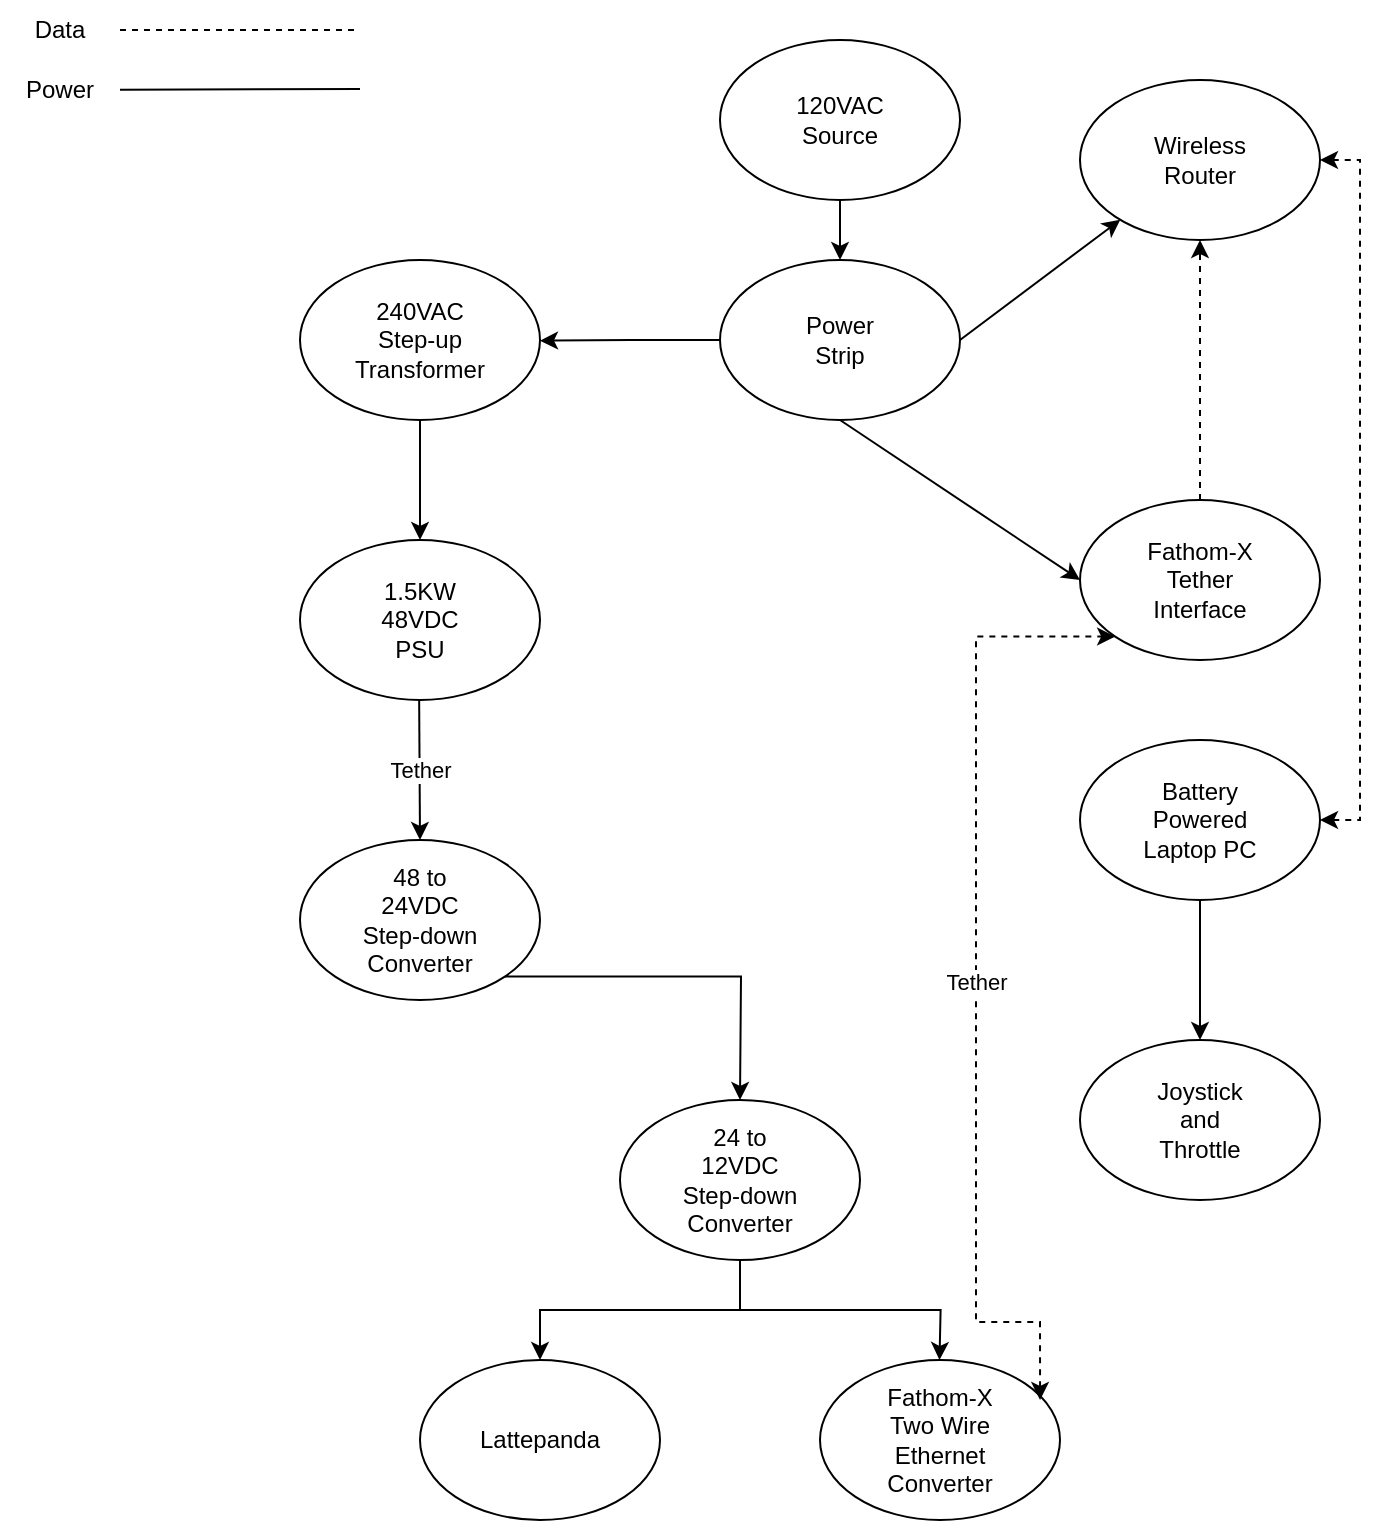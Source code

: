 <mxfile version="24.4.4" type="github">
  <diagram name="Page-1" id="doaNbLGYiiKzRFzNWdXi">
    <mxGraphModel dx="934" dy="582" grid="1" gridSize="10" guides="1" tooltips="1" connect="1" arrows="1" fold="1" page="1" pageScale="1" pageWidth="850" pageHeight="1100" math="0" shadow="0">
      <root>
        <mxCell id="0" />
        <mxCell id="1" parent="0" />
        <mxCell id="KtZ6byTwQnFwZSQ_47y7-5" value="" style="endArrow=classic;html=1;rounded=0;exitX=0.5;exitY=1;exitDx=0;exitDy=0;" edge="1" parent="1" source="KtZ6byTwQnFwZSQ_47y7-1" target="KtZ6byTwQnFwZSQ_47y7-6">
          <mxGeometry width="50" height="50" relative="1" as="geometry">
            <mxPoint x="390" y="300" as="sourcePoint" />
            <mxPoint x="170" y="250" as="targetPoint" />
          </mxGeometry>
        </mxCell>
        <mxCell id="KtZ6byTwQnFwZSQ_47y7-8" value="" style="group" vertex="1" connectable="0" parent="1">
          <mxGeometry x="440" y="50" width="120" height="80" as="geometry" />
        </mxCell>
        <mxCell id="KtZ6byTwQnFwZSQ_47y7-1" value="" style="ellipse;whiteSpace=wrap;html=1;" vertex="1" parent="KtZ6byTwQnFwZSQ_47y7-8">
          <mxGeometry width="120" height="80" as="geometry" />
        </mxCell>
        <mxCell id="KtZ6byTwQnFwZSQ_47y7-2" value="120VAC Source" style="text;html=1;align=center;verticalAlign=middle;whiteSpace=wrap;rounded=0;" vertex="1" parent="KtZ6byTwQnFwZSQ_47y7-8">
          <mxGeometry x="30" y="25" width="60" height="30" as="geometry" />
        </mxCell>
        <mxCell id="KtZ6byTwQnFwZSQ_47y7-17" value="" style="endArrow=none;html=1;rounded=0;" edge="1" parent="1" source="KtZ6byTwQnFwZSQ_47y7-18">
          <mxGeometry width="50" height="50" relative="1" as="geometry">
            <mxPoint x="140" y="74.5" as="sourcePoint" />
            <mxPoint x="260" y="74.5" as="targetPoint" />
          </mxGeometry>
        </mxCell>
        <mxCell id="KtZ6byTwQnFwZSQ_47y7-20" value="" style="endArrow=none;dashed=1;html=1;rounded=0;" edge="1" parent="1" source="KtZ6byTwQnFwZSQ_47y7-21">
          <mxGeometry width="50" height="50" relative="1" as="geometry">
            <mxPoint x="140" y="50" as="sourcePoint" />
            <mxPoint x="260" y="45" as="targetPoint" />
          </mxGeometry>
        </mxCell>
        <mxCell id="KtZ6byTwQnFwZSQ_47y7-21" value="&lt;div&gt;Data&lt;/div&gt;" style="text;html=1;align=center;verticalAlign=middle;whiteSpace=wrap;rounded=0;container=0;" vertex="1" collapsed="1" parent="1">
          <mxGeometry x="80" y="30" width="60" height="30" as="geometry">
            <mxRectangle x="320" y="275" width="60" height="30" as="alternateBounds" />
          </mxGeometry>
        </mxCell>
        <mxCell id="KtZ6byTwQnFwZSQ_47y7-22" value="" style="endArrow=none;html=1;rounded=0;" edge="1" parent="1" target="KtZ6byTwQnFwZSQ_47y7-18">
          <mxGeometry width="50" height="50" relative="1" as="geometry">
            <mxPoint x="140" y="74.5" as="sourcePoint" />
            <mxPoint x="260" y="74.5" as="targetPoint" />
          </mxGeometry>
        </mxCell>
        <mxCell id="KtZ6byTwQnFwZSQ_47y7-18" value="&lt;div&gt;Power&lt;/div&gt;" style="text;html=1;align=center;verticalAlign=middle;whiteSpace=wrap;rounded=0;" vertex="1" parent="1">
          <mxGeometry x="80" y="60" width="60" height="30" as="geometry" />
        </mxCell>
        <mxCell id="KtZ6byTwQnFwZSQ_47y7-24" value="" style="group" vertex="1" connectable="0" parent="1">
          <mxGeometry x="620" y="280" width="120" height="80" as="geometry" />
        </mxCell>
        <mxCell id="KtZ6byTwQnFwZSQ_47y7-25" value="" style="ellipse;whiteSpace=wrap;html=1;" vertex="1" parent="KtZ6byTwQnFwZSQ_47y7-24">
          <mxGeometry width="120" height="80" as="geometry" />
        </mxCell>
        <mxCell id="KtZ6byTwQnFwZSQ_47y7-26" value="Fathom-X Tether Interface" style="text;html=1;align=center;verticalAlign=middle;whiteSpace=wrap;rounded=0;container=0;" vertex="1" collapsed="1" parent="KtZ6byTwQnFwZSQ_47y7-24">
          <mxGeometry x="30" y="25" width="60" height="30" as="geometry">
            <mxRectangle x="320" y="275" width="60" height="30" as="alternateBounds" />
          </mxGeometry>
        </mxCell>
        <mxCell id="KtZ6byTwQnFwZSQ_47y7-27" value="" style="endArrow=classic;html=1;rounded=0;exitX=0.5;exitY=1;exitDx=0;exitDy=0;entryX=0;entryY=0.5;entryDx=0;entryDy=0;" edge="1" parent="1" source="KtZ6byTwQnFwZSQ_47y7-6" target="KtZ6byTwQnFwZSQ_47y7-25">
          <mxGeometry width="50" height="50" relative="1" as="geometry">
            <mxPoint x="500" y="280" as="sourcePoint" />
            <mxPoint x="550" y="230" as="targetPoint" />
          </mxGeometry>
        </mxCell>
        <mxCell id="KtZ6byTwQnFwZSQ_47y7-29" value="" style="group" vertex="1" connectable="0" parent="1">
          <mxGeometry x="620" y="400" width="120" height="80" as="geometry" />
        </mxCell>
        <mxCell id="KtZ6byTwQnFwZSQ_47y7-30" value="" style="ellipse;whiteSpace=wrap;html=1;" vertex="1" parent="KtZ6byTwQnFwZSQ_47y7-29">
          <mxGeometry width="120" height="80" as="geometry" />
        </mxCell>
        <mxCell id="KtZ6byTwQnFwZSQ_47y7-31" value="Battery Powered Laptop PC" style="text;html=1;align=center;verticalAlign=middle;whiteSpace=wrap;rounded=0;container=0;" vertex="1" collapsed="1" parent="KtZ6byTwQnFwZSQ_47y7-29">
          <mxGeometry x="30" y="25" width="60" height="30" as="geometry">
            <mxRectangle x="320" y="275" width="60" height="30" as="alternateBounds" />
          </mxGeometry>
        </mxCell>
        <mxCell id="KtZ6byTwQnFwZSQ_47y7-32" value="" style="group" vertex="1" connectable="0" parent="1">
          <mxGeometry x="440" y="160" width="120" height="80" as="geometry" />
        </mxCell>
        <mxCell id="KtZ6byTwQnFwZSQ_47y7-9" value="" style="group" vertex="1" connectable="0" parent="KtZ6byTwQnFwZSQ_47y7-32">
          <mxGeometry width="120" height="80" as="geometry" />
        </mxCell>
        <mxCell id="KtZ6byTwQnFwZSQ_47y7-44" style="edgeStyle=orthogonalEdgeStyle;rounded=0;orthogonalLoop=1;jettySize=auto;html=1;exitX=0;exitY=0.5;exitDx=0;exitDy=0;" edge="1" parent="KtZ6byTwQnFwZSQ_47y7-9" source="KtZ6byTwQnFwZSQ_47y7-6">
          <mxGeometry relative="1" as="geometry">
            <mxPoint x="-90.0" y="40.333" as="targetPoint" />
          </mxGeometry>
        </mxCell>
        <mxCell id="KtZ6byTwQnFwZSQ_47y7-6" value="" style="ellipse;whiteSpace=wrap;html=1;" vertex="1" parent="KtZ6byTwQnFwZSQ_47y7-9">
          <mxGeometry width="120" height="80" as="geometry" />
        </mxCell>
        <mxCell id="KtZ6byTwQnFwZSQ_47y7-7" value="&lt;div&gt;Power Strip&lt;/div&gt;" style="text;html=1;align=center;verticalAlign=middle;whiteSpace=wrap;rounded=0;" vertex="1" parent="KtZ6byTwQnFwZSQ_47y7-9">
          <mxGeometry x="30" y="25" width="60" height="30" as="geometry" />
        </mxCell>
        <mxCell id="KtZ6byTwQnFwZSQ_47y7-33" value="" style="group" vertex="1" connectable="0" parent="1">
          <mxGeometry x="620" y="70" width="120" height="80" as="geometry" />
        </mxCell>
        <mxCell id="KtZ6byTwQnFwZSQ_47y7-16" value="" style="group" vertex="1" connectable="0" parent="KtZ6byTwQnFwZSQ_47y7-33">
          <mxGeometry width="120" height="80" as="geometry" />
        </mxCell>
        <mxCell id="KtZ6byTwQnFwZSQ_47y7-13" value="" style="ellipse;whiteSpace=wrap;html=1;" vertex="1" parent="KtZ6byTwQnFwZSQ_47y7-16">
          <mxGeometry width="120" height="80" as="geometry" />
        </mxCell>
        <mxCell id="KtZ6byTwQnFwZSQ_47y7-14" value="&lt;div&gt;Wireless Router&lt;/div&gt;" style="text;html=1;align=center;verticalAlign=middle;whiteSpace=wrap;rounded=0;container=0;" vertex="1" collapsed="1" parent="KtZ6byTwQnFwZSQ_47y7-16">
          <mxGeometry x="30" y="25" width="60" height="30" as="geometry">
            <mxRectangle x="320" y="275" width="60" height="30" as="alternateBounds" />
          </mxGeometry>
        </mxCell>
        <mxCell id="KtZ6byTwQnFwZSQ_47y7-28" value="" style="endArrow=classic;html=1;rounded=0;dashed=1;exitX=0.5;exitY=0;exitDx=0;exitDy=0;entryX=0.5;entryY=1;entryDx=0;entryDy=0;" edge="1" parent="KtZ6byTwQnFwZSQ_47y7-33" source="KtZ6byTwQnFwZSQ_47y7-25" target="KtZ6byTwQnFwZSQ_47y7-13">
          <mxGeometry width="50" height="50" relative="1" as="geometry">
            <mxPoint x="-30" y="210" as="sourcePoint" />
            <mxPoint x="20" y="160" as="targetPoint" />
          </mxGeometry>
        </mxCell>
        <mxCell id="KtZ6byTwQnFwZSQ_47y7-23" value="" style="endArrow=classic;html=1;rounded=0;exitX=1;exitY=0.5;exitDx=0;exitDy=0;" edge="1" parent="1" source="KtZ6byTwQnFwZSQ_47y7-6" target="KtZ6byTwQnFwZSQ_47y7-13">
          <mxGeometry width="50" height="50" relative="1" as="geometry">
            <mxPoint x="560" y="120" as="sourcePoint" />
            <mxPoint x="680" y="80" as="targetPoint" />
          </mxGeometry>
        </mxCell>
        <mxCell id="KtZ6byTwQnFwZSQ_47y7-37" value="" style="group" vertex="1" connectable="0" parent="1">
          <mxGeometry x="620" y="550" width="120" height="80" as="geometry" />
        </mxCell>
        <mxCell id="KtZ6byTwQnFwZSQ_47y7-38" value="" style="ellipse;whiteSpace=wrap;html=1;" vertex="1" parent="KtZ6byTwQnFwZSQ_47y7-37">
          <mxGeometry width="120" height="80" as="geometry" />
        </mxCell>
        <mxCell id="KtZ6byTwQnFwZSQ_47y7-39" value="Joystick and Throttle" style="text;html=1;align=center;verticalAlign=middle;whiteSpace=wrap;rounded=0;container=0;" vertex="1" collapsed="1" parent="KtZ6byTwQnFwZSQ_47y7-37">
          <mxGeometry x="30" y="25" width="60" height="30" as="geometry">
            <mxRectangle x="320" y="275" width="60" height="30" as="alternateBounds" />
          </mxGeometry>
        </mxCell>
        <mxCell id="KtZ6byTwQnFwZSQ_47y7-40" style="edgeStyle=orthogonalEdgeStyle;rounded=0;orthogonalLoop=1;jettySize=auto;html=1;exitX=0.5;exitY=1;exitDx=0;exitDy=0;" edge="1" parent="1" source="KtZ6byTwQnFwZSQ_47y7-30" target="KtZ6byTwQnFwZSQ_47y7-38">
          <mxGeometry relative="1" as="geometry" />
        </mxCell>
        <mxCell id="KtZ6byTwQnFwZSQ_47y7-41" value="" style="group" vertex="1" connectable="0" parent="1">
          <mxGeometry x="230" y="160" width="120" height="80" as="geometry" />
        </mxCell>
        <mxCell id="KtZ6byTwQnFwZSQ_47y7-42" value="" style="ellipse;whiteSpace=wrap;html=1;" vertex="1" parent="KtZ6byTwQnFwZSQ_47y7-41">
          <mxGeometry width="120" height="80" as="geometry" />
        </mxCell>
        <mxCell id="KtZ6byTwQnFwZSQ_47y7-43" value="240VAC Step-up Transformer" style="text;html=1;align=center;verticalAlign=middle;whiteSpace=wrap;rounded=0;container=0;" vertex="1" collapsed="1" parent="KtZ6byTwQnFwZSQ_47y7-41">
          <mxGeometry x="30" y="25" width="60" height="30" as="geometry">
            <mxRectangle x="320" y="275" width="60" height="30" as="alternateBounds" />
          </mxGeometry>
        </mxCell>
        <mxCell id="KtZ6byTwQnFwZSQ_47y7-45" value="" style="group" vertex="1" connectable="0" parent="1">
          <mxGeometry x="230" y="300" width="120" height="80" as="geometry" />
        </mxCell>
        <mxCell id="KtZ6byTwQnFwZSQ_47y7-46" value="" style="ellipse;whiteSpace=wrap;html=1;" vertex="1" parent="KtZ6byTwQnFwZSQ_47y7-45">
          <mxGeometry width="120" height="80" as="geometry" />
        </mxCell>
        <mxCell id="KtZ6byTwQnFwZSQ_47y7-47" value="1.5KW 48VDC PSU" style="text;html=1;align=center;verticalAlign=middle;whiteSpace=wrap;rounded=0;container=0;" vertex="1" collapsed="1" parent="KtZ6byTwQnFwZSQ_47y7-45">
          <mxGeometry x="30" y="25" width="60" height="30" as="geometry">
            <mxRectangle x="320" y="275" width="60" height="30" as="alternateBounds" />
          </mxGeometry>
        </mxCell>
        <mxCell id="KtZ6byTwQnFwZSQ_47y7-48" style="edgeStyle=orthogonalEdgeStyle;rounded=0;orthogonalLoop=1;jettySize=auto;html=1;exitX=0.5;exitY=1;exitDx=0;exitDy=0;" edge="1" parent="1" source="KtZ6byTwQnFwZSQ_47y7-42" target="KtZ6byTwQnFwZSQ_47y7-46">
          <mxGeometry relative="1" as="geometry" />
        </mxCell>
        <mxCell id="KtZ6byTwQnFwZSQ_47y7-51" value="" style="endArrow=classic;html=1;rounded=0;" edge="1" parent="1">
          <mxGeometry relative="1" as="geometry">
            <mxPoint x="289.58" y="380" as="sourcePoint" />
            <mxPoint x="290" y="450" as="targetPoint" />
          </mxGeometry>
        </mxCell>
        <mxCell id="KtZ6byTwQnFwZSQ_47y7-52" value="&lt;div&gt;Tether&lt;/div&gt;" style="edgeLabel;resizable=0;html=1;;align=center;verticalAlign=middle;" connectable="0" vertex="1" parent="KtZ6byTwQnFwZSQ_47y7-51">
          <mxGeometry relative="1" as="geometry" />
        </mxCell>
        <mxCell id="KtZ6byTwQnFwZSQ_47y7-57" style="edgeStyle=orthogonalEdgeStyle;rounded=0;orthogonalLoop=1;jettySize=auto;html=1;exitX=1;exitY=0.5;exitDx=0;exitDy=0;entryX=1;entryY=0.5;entryDx=0;entryDy=0;dashed=1;startArrow=classic;startFill=1;" edge="1" parent="1" source="KtZ6byTwQnFwZSQ_47y7-13" target="KtZ6byTwQnFwZSQ_47y7-30">
          <mxGeometry relative="1" as="geometry" />
        </mxCell>
        <mxCell id="KtZ6byTwQnFwZSQ_47y7-58" value="" style="group" vertex="1" connectable="0" parent="1">
          <mxGeometry x="230" y="450" width="120" height="80" as="geometry" />
        </mxCell>
        <mxCell id="KtZ6byTwQnFwZSQ_47y7-63" style="edgeStyle=orthogonalEdgeStyle;rounded=0;orthogonalLoop=1;jettySize=auto;html=1;exitX=1;exitY=1;exitDx=0;exitDy=0;" edge="1" parent="KtZ6byTwQnFwZSQ_47y7-58" source="KtZ6byTwQnFwZSQ_47y7-59">
          <mxGeometry relative="1" as="geometry">
            <mxPoint x="220" y="130" as="targetPoint" />
          </mxGeometry>
        </mxCell>
        <mxCell id="KtZ6byTwQnFwZSQ_47y7-59" value="" style="ellipse;whiteSpace=wrap;html=1;" vertex="1" parent="KtZ6byTwQnFwZSQ_47y7-58">
          <mxGeometry width="120" height="80" as="geometry" />
        </mxCell>
        <mxCell id="KtZ6byTwQnFwZSQ_47y7-60" value="48 to 24VDC Step-down Converter" style="text;html=1;align=center;verticalAlign=middle;whiteSpace=wrap;rounded=0;container=0;" vertex="1" collapsed="1" parent="KtZ6byTwQnFwZSQ_47y7-58">
          <mxGeometry x="30" y="25" width="60" height="30" as="geometry">
            <mxRectangle x="320" y="275" width="60" height="30" as="alternateBounds" />
          </mxGeometry>
        </mxCell>
        <mxCell id="KtZ6byTwQnFwZSQ_47y7-64" value="" style="group" vertex="1" connectable="0" parent="1">
          <mxGeometry x="390" y="580" width="120" height="80" as="geometry" />
        </mxCell>
        <mxCell id="KtZ6byTwQnFwZSQ_47y7-65" value="" style="ellipse;whiteSpace=wrap;html=1;" vertex="1" parent="KtZ6byTwQnFwZSQ_47y7-64">
          <mxGeometry width="120" height="80" as="geometry" />
        </mxCell>
        <mxCell id="KtZ6byTwQnFwZSQ_47y7-66" value="24 to 12VDC Step-down Converter" style="text;html=1;align=center;verticalAlign=middle;whiteSpace=wrap;rounded=0;container=0;" vertex="1" collapsed="1" parent="KtZ6byTwQnFwZSQ_47y7-64">
          <mxGeometry x="30" y="25" width="60" height="30" as="geometry">
            <mxRectangle x="320" y="275" width="60" height="30" as="alternateBounds" />
          </mxGeometry>
        </mxCell>
        <mxCell id="KtZ6byTwQnFwZSQ_47y7-68" value="" style="group" vertex="1" connectable="0" parent="1">
          <mxGeometry x="490" y="710" width="120" height="80" as="geometry" />
        </mxCell>
        <mxCell id="KtZ6byTwQnFwZSQ_47y7-69" value="" style="ellipse;whiteSpace=wrap;html=1;" vertex="1" parent="KtZ6byTwQnFwZSQ_47y7-68">
          <mxGeometry width="120" height="80" as="geometry" />
        </mxCell>
        <mxCell id="KtZ6byTwQnFwZSQ_47y7-70" value="Fathom-X Two Wire Ethernet Converter" style="text;html=1;align=center;verticalAlign=middle;whiteSpace=wrap;rounded=0;container=0;" vertex="1" collapsed="1" parent="KtZ6byTwQnFwZSQ_47y7-68">
          <mxGeometry x="30" y="25" width="60" height="30" as="geometry">
            <mxRectangle x="320" y="275" width="60" height="30" as="alternateBounds" />
          </mxGeometry>
        </mxCell>
        <mxCell id="KtZ6byTwQnFwZSQ_47y7-71" value="" style="endArrow=classic;html=1;rounded=0;edgeStyle=orthogonalEdgeStyle;dashed=1;entryX=0;entryY=1;entryDx=0;entryDy=0;exitX=0.917;exitY=0.25;exitDx=0;exitDy=0;exitPerimeter=0;startArrow=classic;startFill=1;" edge="1" parent="1" source="KtZ6byTwQnFwZSQ_47y7-69" target="KtZ6byTwQnFwZSQ_47y7-25">
          <mxGeometry relative="1" as="geometry">
            <mxPoint x="640" y="691" as="sourcePoint" />
            <mxPoint x="567.574" y="280.004" as="targetPoint" />
            <Array as="points">
              <mxPoint x="600" y="691" />
              <mxPoint x="568" y="691" />
              <mxPoint x="568" y="348" />
            </Array>
          </mxGeometry>
        </mxCell>
        <mxCell id="KtZ6byTwQnFwZSQ_47y7-72" value="Tether" style="edgeLabel;resizable=0;html=1;;align=center;verticalAlign=middle;" connectable="0" vertex="1" parent="KtZ6byTwQnFwZSQ_47y7-71">
          <mxGeometry relative="1" as="geometry" />
        </mxCell>
        <mxCell id="KtZ6byTwQnFwZSQ_47y7-76" value="" style="group" vertex="1" connectable="0" parent="1">
          <mxGeometry x="290" y="710" width="120" height="80" as="geometry" />
        </mxCell>
        <mxCell id="KtZ6byTwQnFwZSQ_47y7-77" value="" style="ellipse;whiteSpace=wrap;html=1;" vertex="1" parent="KtZ6byTwQnFwZSQ_47y7-76">
          <mxGeometry width="120" height="80" as="geometry" />
        </mxCell>
        <mxCell id="KtZ6byTwQnFwZSQ_47y7-78" value="Lattepanda" style="text;html=1;align=center;verticalAlign=middle;whiteSpace=wrap;rounded=0;container=0;" vertex="1" collapsed="1" parent="KtZ6byTwQnFwZSQ_47y7-76">
          <mxGeometry x="30" y="25" width="60" height="30" as="geometry">
            <mxRectangle x="320" y="275" width="60" height="30" as="alternateBounds" />
          </mxGeometry>
        </mxCell>
        <mxCell id="KtZ6byTwQnFwZSQ_47y7-67" style="edgeStyle=orthogonalEdgeStyle;rounded=0;orthogonalLoop=1;jettySize=auto;html=1;exitX=0.5;exitY=1;exitDx=0;exitDy=0;" edge="1" parent="1" source="KtZ6byTwQnFwZSQ_47y7-65">
          <mxGeometry relative="1" as="geometry">
            <mxPoint x="549.75" y="710" as="targetPoint" />
            <mxPoint x="480" y="670" as="sourcePoint" />
          </mxGeometry>
        </mxCell>
        <mxCell id="KtZ6byTwQnFwZSQ_47y7-80" style="edgeStyle=orthogonalEdgeStyle;rounded=0;orthogonalLoop=1;jettySize=auto;html=1;exitX=0.5;exitY=0;exitDx=0;exitDy=0;entryX=0.5;entryY=1;entryDx=0;entryDy=0;startArrow=classic;startFill=1;endArrow=none;endFill=0;" edge="1" parent="1" source="KtZ6byTwQnFwZSQ_47y7-77" target="KtZ6byTwQnFwZSQ_47y7-65">
          <mxGeometry relative="1" as="geometry" />
        </mxCell>
      </root>
    </mxGraphModel>
  </diagram>
</mxfile>
